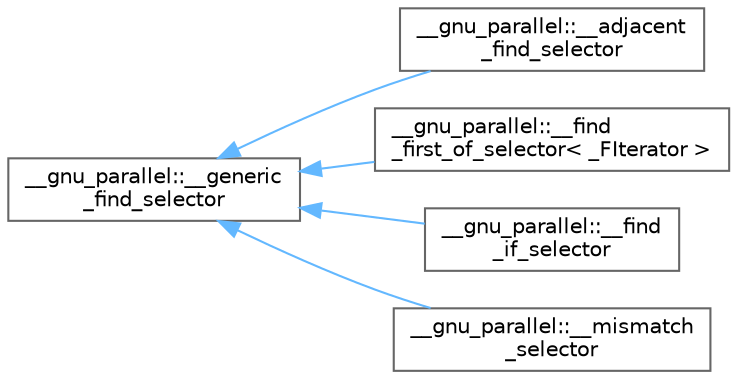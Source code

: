 digraph "Graphical Class Hierarchy"
{
 // LATEX_PDF_SIZE
  bgcolor="transparent";
  edge [fontname=Helvetica,fontsize=10,labelfontname=Helvetica,labelfontsize=10];
  node [fontname=Helvetica,fontsize=10,shape=box,height=0.2,width=0.4];
  rankdir="LR";
  Node0 [id="Node000000",label="__gnu_parallel::__generic\l_find_selector",height=0.2,width=0.4,color="grey40", fillcolor="white", style="filled",URL="$struct____gnu__parallel_1_1____generic__find__selector.html",tooltip="Base class of all __gnu_parallel::__find_template selectors."];
  Node0 -> Node1 [id="edge13_Node000000_Node000001",dir="back",color="steelblue1",style="solid",tooltip=" "];
  Node1 [id="Node000001",label="__gnu_parallel::__adjacent\l_find_selector",height=0.2,width=0.4,color="grey40", fillcolor="white", style="filled",URL="$struct____gnu__parallel_1_1____adjacent__find__selector.html",tooltip="Test predicate on two adjacent elements."];
  Node0 -> Node2 [id="edge14_Node000000_Node000002",dir="back",color="steelblue1",style="solid",tooltip=" "];
  Node2 [id="Node000002",label="__gnu_parallel::__find\l_first_of_selector\< _FIterator \>",height=0.2,width=0.4,color="grey40", fillcolor="white", style="filled",URL="$struct____gnu__parallel_1_1____find__first__of__selector.html",tooltip="Test predicate on several elements."];
  Node0 -> Node3 [id="edge15_Node000000_Node000003",dir="back",color="steelblue1",style="solid",tooltip=" "];
  Node3 [id="Node000003",label="__gnu_parallel::__find\l_if_selector",height=0.2,width=0.4,color="grey40", fillcolor="white", style="filled",URL="$struct____gnu__parallel_1_1____find__if__selector.html",tooltip="Test predicate on a single element, used for std::find() and std::find_if ()."];
  Node0 -> Node4 [id="edge16_Node000000_Node000004",dir="back",color="steelblue1",style="solid",tooltip=" "];
  Node4 [id="Node000004",label="__gnu_parallel::__mismatch\l_selector",height=0.2,width=0.4,color="grey40", fillcolor="white", style="filled",URL="$struct____gnu__parallel_1_1____mismatch__selector.html",tooltip="Test inverted predicate on a single element."];
}

